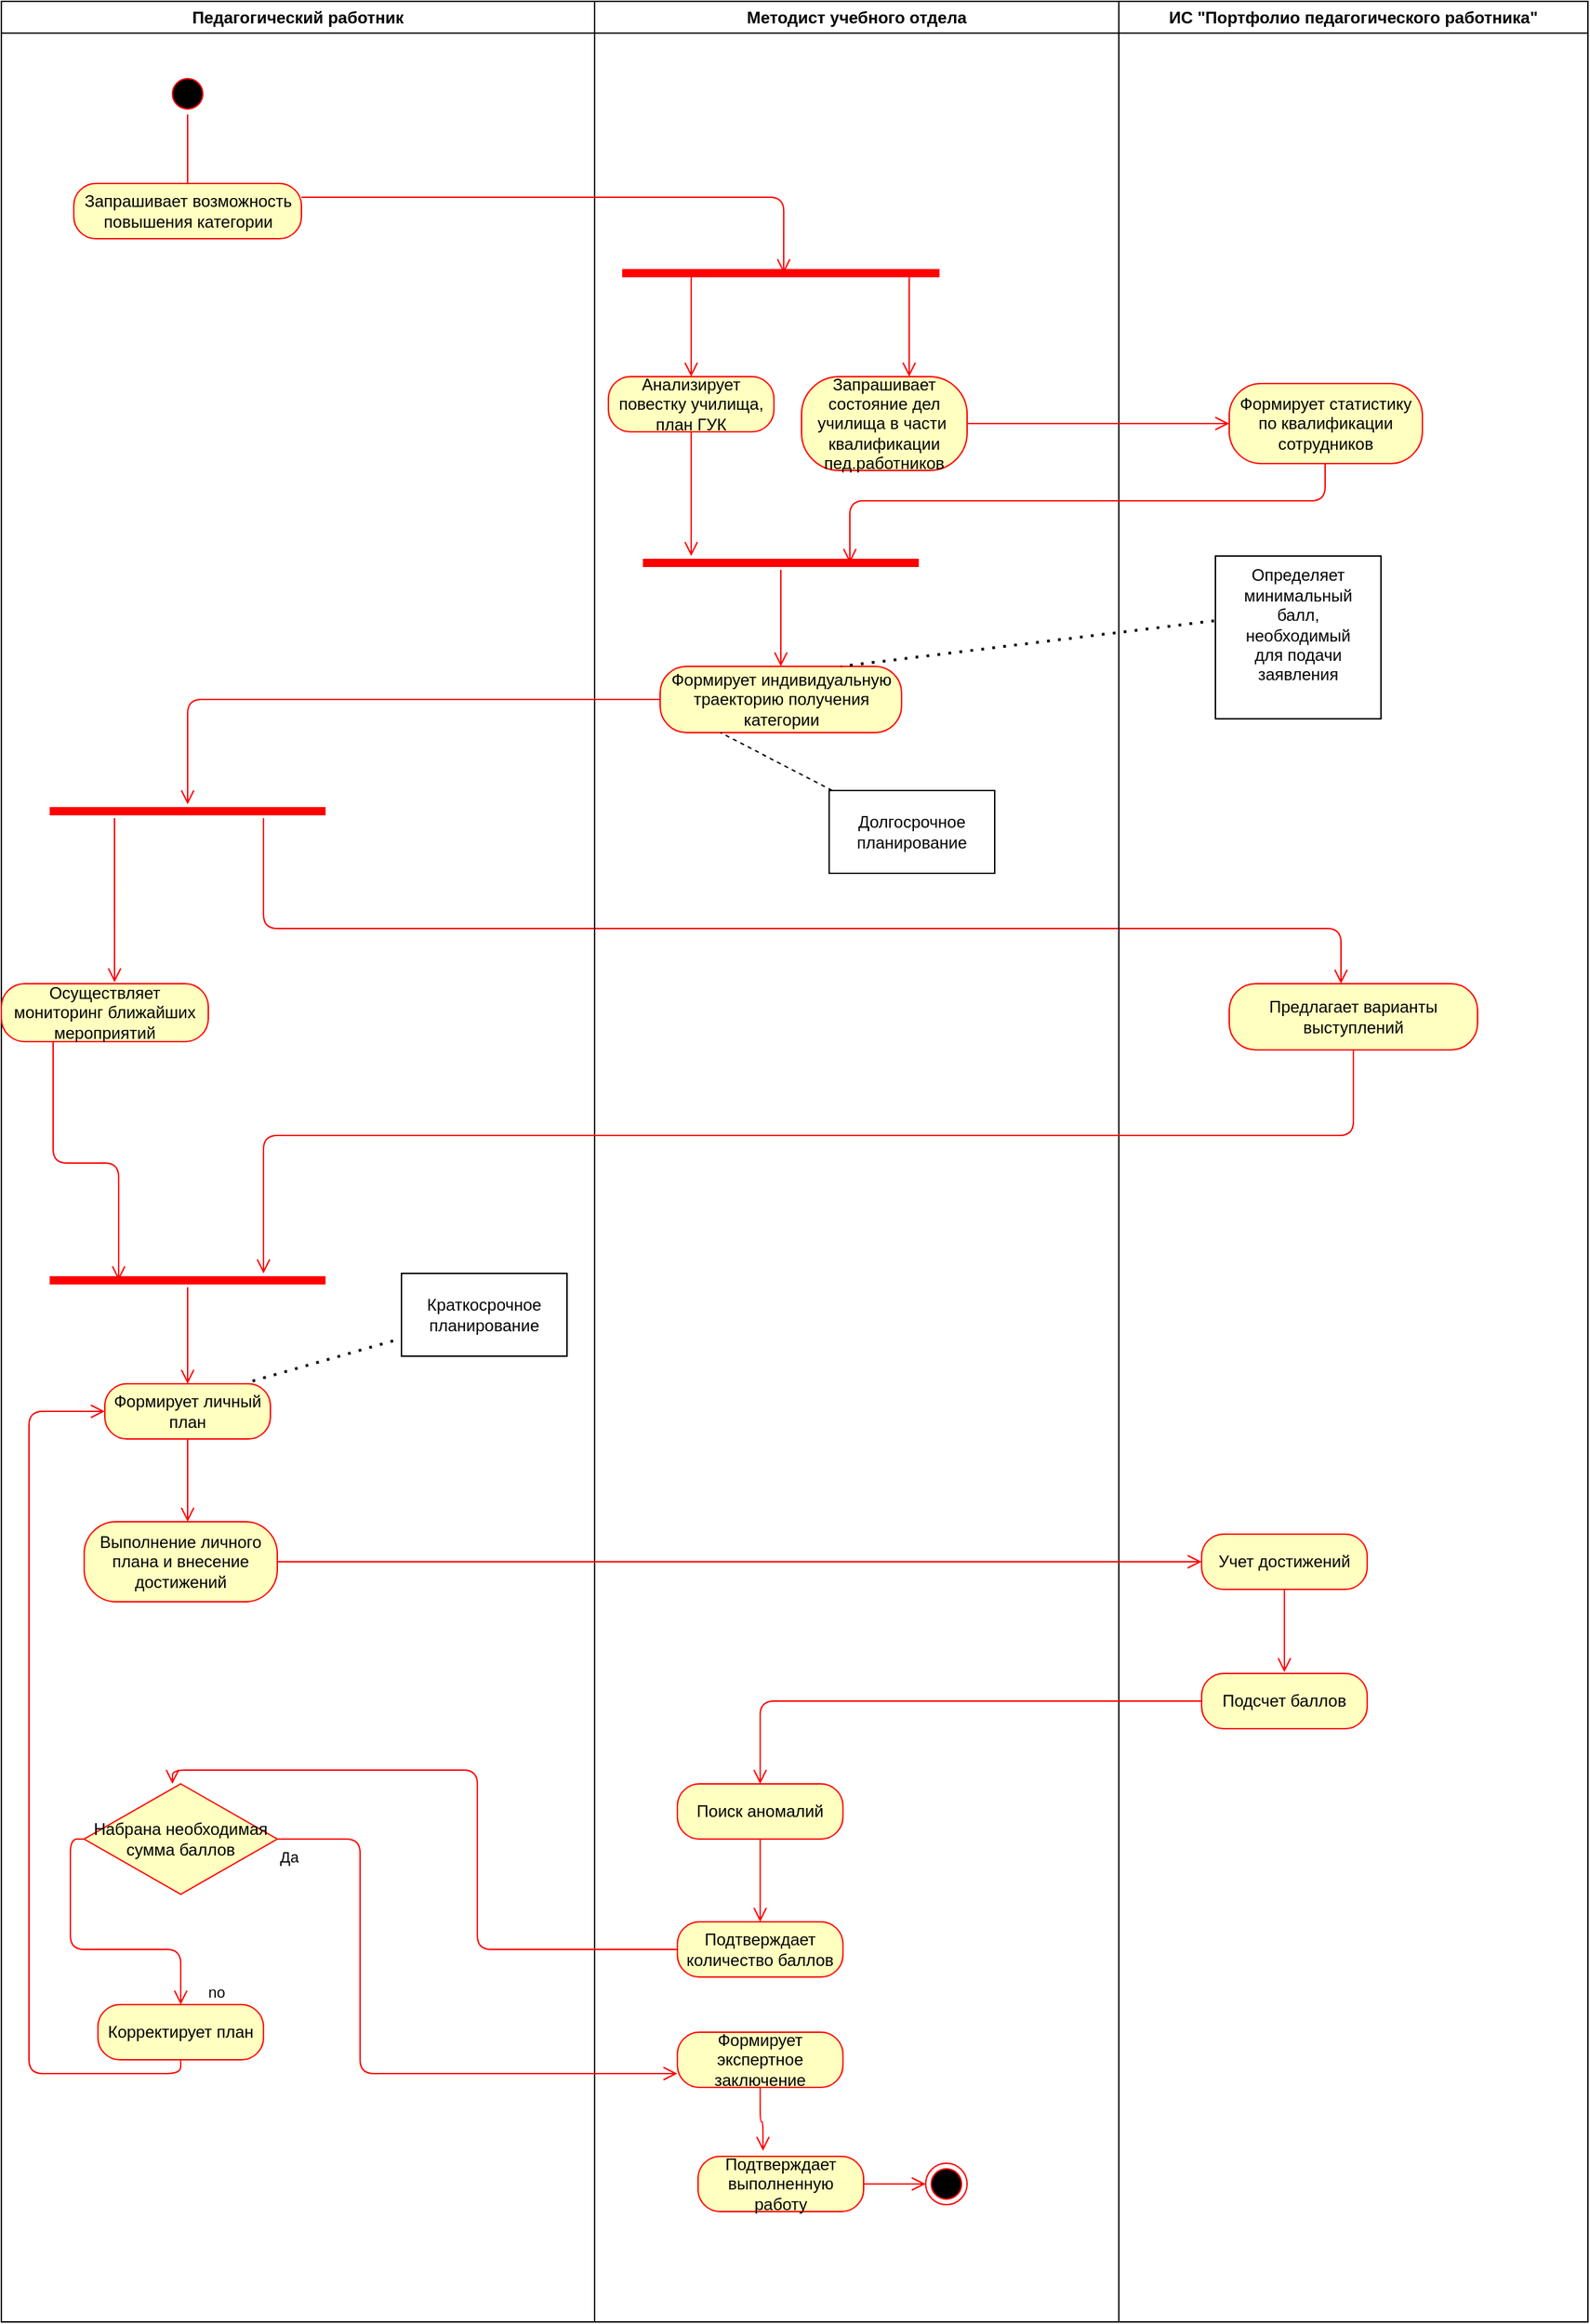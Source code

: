<mxfile version="14.6.6" type="github">
  <diagram name="Page-1" id="e7e014a7-5840-1c2e-5031-d8a46d1fe8dd">
    <mxGraphModel dx="1422" dy="762" grid="1" gridSize="10" guides="1" tooltips="1" connect="1" arrows="1" fold="1" page="1" pageScale="1" pageWidth="1169" pageHeight="826" background="#ffffff" math="0" shadow="0">
      <root>
        <mxCell id="0" />
        <mxCell id="1" parent="0" />
        <mxCell id="2" value="Педагогический работник" style="swimlane;whiteSpace=wrap" parent="1" vertex="1">
          <mxGeometry x="50" y="128" width="430" height="1682" as="geometry" />
        </mxCell>
        <mxCell id="Ka7XM5IuNzu1x7Nwei8n-47" value="" style="ellipse;html=1;shape=startState;fillColor=#000000;strokeColor=#ff0000;" parent="2" vertex="1">
          <mxGeometry x="120" y="52" width="30" height="30" as="geometry" />
        </mxCell>
        <mxCell id="Ka7XM5IuNzu1x7Nwei8n-48" value="" style="edgeStyle=orthogonalEdgeStyle;html=1;verticalAlign=bottom;endArrow=open;endSize=8;strokeColor=#ff0000;" parent="2" source="Ka7XM5IuNzu1x7Nwei8n-47" edge="1">
          <mxGeometry relative="1" as="geometry">
            <mxPoint x="135" y="162" as="targetPoint" />
          </mxGeometry>
        </mxCell>
        <mxCell id="Ka7XM5IuNzu1x7Nwei8n-49" value="Запрашивает возможность повышения категории" style="rounded=1;whiteSpace=wrap;html=1;arcSize=40;fontColor=#000000;fillColor=#ffffc0;strokeColor=#ff0000;" parent="2" vertex="1">
          <mxGeometry x="52.5" y="132" width="165" height="40" as="geometry" />
        </mxCell>
        <mxCell id="Ka7XM5IuNzu1x7Nwei8n-71" value="Осуществляет мониторинг ближайших мероприятий" style="rounded=1;whiteSpace=wrap;html=1;arcSize=40;fontColor=#000000;fillColor=#ffffc0;strokeColor=#ff0000;" parent="2" vertex="1">
          <mxGeometry y="712" width="150" height="42" as="geometry" />
        </mxCell>
        <mxCell id="Ka7XM5IuNzu1x7Nwei8n-73" value="" style="shape=line;html=1;strokeWidth=6;strokeColor=#ff0000;" parent="2" vertex="1">
          <mxGeometry x="35" y="582" width="200" height="10" as="geometry" />
        </mxCell>
        <mxCell id="Ka7XM5IuNzu1x7Nwei8n-74" value="" style="edgeStyle=orthogonalEdgeStyle;html=1;verticalAlign=bottom;endArrow=open;endSize=8;strokeColor=#ff0000;entryX=0.547;entryY=-0.024;entryDx=0;entryDy=0;entryPerimeter=0;" parent="2" source="Ka7XM5IuNzu1x7Nwei8n-73" target="Ka7XM5IuNzu1x7Nwei8n-71" edge="1">
          <mxGeometry relative="1" as="geometry">
            <mxPoint x="80" y="662" as="targetPoint" />
            <Array as="points">
              <mxPoint x="82" y="632" />
              <mxPoint x="82" y="632" />
            </Array>
          </mxGeometry>
        </mxCell>
        <mxCell id="Ka7XM5IuNzu1x7Nwei8n-83" value="" style="shape=line;html=1;strokeWidth=6;strokeColor=#ff0000;" parent="2" vertex="1">
          <mxGeometry x="35" y="922" width="200" height="10" as="geometry" />
        </mxCell>
        <mxCell id="Ka7XM5IuNzu1x7Nwei8n-84" value="" style="edgeStyle=orthogonalEdgeStyle;html=1;verticalAlign=bottom;endArrow=open;endSize=8;strokeColor=#ff0000;" parent="2" source="Ka7XM5IuNzu1x7Nwei8n-83" edge="1">
          <mxGeometry relative="1" as="geometry">
            <mxPoint x="135" y="1002" as="targetPoint" />
          </mxGeometry>
        </mxCell>
        <mxCell id="Ka7XM5IuNzu1x7Nwei8n-90" value="" style="edgeStyle=orthogonalEdgeStyle;html=1;verticalAlign=bottom;endArrow=open;endSize=8;strokeColor=#ff0000;entryX=0.45;entryY=0;entryDx=0;entryDy=0;entryPerimeter=0;" parent="2" target="Ka7XM5IuNzu1x7Nwei8n-85" edge="1">
          <mxGeometry relative="1" as="geometry">
            <mxPoint x="1000" y="692" as="targetPoint" />
            <mxPoint x="190" y="592" as="sourcePoint" />
            <Array as="points">
              <mxPoint x="190" y="672" />
              <mxPoint x="971" y="672" />
            </Array>
          </mxGeometry>
        </mxCell>
        <mxCell id="Ka7XM5IuNzu1x7Nwei8n-86" value="" style="edgeStyle=orthogonalEdgeStyle;html=1;verticalAlign=bottom;endArrow=open;endSize=8;strokeColor=#ff0000;exitX=0.25;exitY=1;exitDx=0;exitDy=0;entryX=0.25;entryY=0.5;entryDx=0;entryDy=0;entryPerimeter=0;" parent="2" source="Ka7XM5IuNzu1x7Nwei8n-71" target="Ka7XM5IuNzu1x7Nwei8n-83" edge="1">
          <mxGeometry relative="1" as="geometry">
            <mxPoint x="1030" y="842" as="targetPoint" />
            <Array as="points">
              <mxPoint x="38" y="842" />
              <mxPoint x="85" y="842" />
            </Array>
          </mxGeometry>
        </mxCell>
        <mxCell id="Ka7XM5IuNzu1x7Nwei8n-94" value="Формирует личный план" style="rounded=1;whiteSpace=wrap;html=1;arcSize=40;fontColor=#000000;fillColor=#ffffc0;strokeColor=#ff0000;" parent="2" vertex="1">
          <mxGeometry x="75" y="1002" width="120" height="40" as="geometry" />
        </mxCell>
        <mxCell id="Ka7XM5IuNzu1x7Nwei8n-95" value="" style="edgeStyle=orthogonalEdgeStyle;html=1;verticalAlign=bottom;endArrow=open;endSize=8;strokeColor=#ff0000;" parent="2" source="Ka7XM5IuNzu1x7Nwei8n-94" edge="1">
          <mxGeometry relative="1" as="geometry">
            <mxPoint x="135" y="1102" as="targetPoint" />
          </mxGeometry>
        </mxCell>
        <mxCell id="Ka7XM5IuNzu1x7Nwei8n-99" value="Выполнение личного плана и внесение достижений" style="rounded=1;whiteSpace=wrap;html=1;arcSize=40;fontColor=#000000;fillColor=#ffffc0;strokeColor=#ff0000;" parent="2" vertex="1">
          <mxGeometry x="60" y="1102" width="140" height="58" as="geometry" />
        </mxCell>
        <mxCell id="Ka7XM5IuNzu1x7Nwei8n-108" value="Набрана необходимая сумма баллов" style="rhombus;whiteSpace=wrap;html=1;fillColor=#ffffc0;strokeColor=#ff0000;" parent="2" vertex="1">
          <mxGeometry x="60" y="1292" width="140" height="80" as="geometry" />
        </mxCell>
        <mxCell id="Ka7XM5IuNzu1x7Nwei8n-118" value="Корректирует план" style="rounded=1;whiteSpace=wrap;html=1;arcSize=40;fontColor=#000000;fillColor=#ffffc0;strokeColor=#ff0000;" parent="2" vertex="1">
          <mxGeometry x="70" y="1452" width="120" height="40" as="geometry" />
        </mxCell>
        <mxCell id="Ka7XM5IuNzu1x7Nwei8n-109" value="no" style="edgeStyle=orthogonalEdgeStyle;html=1;align=left;verticalAlign=bottom;endArrow=open;endSize=8;strokeColor=#ff0000;exitX=0;exitY=0.5;exitDx=0;exitDy=0;" parent="2" source="Ka7XM5IuNzu1x7Nwei8n-108" target="Ka7XM5IuNzu1x7Nwei8n-118" edge="1">
          <mxGeometry x="0.6" y="-20" relative="1" as="geometry">
            <mxPoint x="130" y="1462" as="targetPoint" />
            <mxPoint x="20" y="20" as="offset" />
          </mxGeometry>
        </mxCell>
        <mxCell id="Ka7XM5IuNzu1x7Nwei8n-120" value="" style="edgeStyle=orthogonalEdgeStyle;html=1;verticalAlign=bottom;endArrow=open;endSize=8;strokeColor=#ff0000;exitX=0.5;exitY=1;exitDx=0;exitDy=0;entryX=0;entryY=0.5;entryDx=0;entryDy=0;" parent="2" source="Ka7XM5IuNzu1x7Nwei8n-118" target="Ka7XM5IuNzu1x7Nwei8n-94" edge="1">
          <mxGeometry relative="1" as="geometry">
            <mxPoint x="530" y="1372" as="targetPoint" />
            <mxPoint x="530" y="1312" as="sourcePoint" />
            <Array as="points">
              <mxPoint x="130" y="1502" />
              <mxPoint x="20" y="1502" />
              <mxPoint x="20" y="1022" />
            </Array>
          </mxGeometry>
        </mxCell>
        <mxCell id="Ka7XM5IuNzu1x7Nwei8n-97" value="" style="rounded=0;whiteSpace=wrap;html=1;" parent="2" vertex="1">
          <mxGeometry x="290" y="922" width="120" height="60" as="geometry" />
        </mxCell>
        <mxCell id="Ka7XM5IuNzu1x7Nwei8n-96" value="" style="endArrow=none;dashed=1;html=1;dashPattern=1 3;strokeWidth=2;exitX=0.892;exitY=-0.05;exitDx=0;exitDy=0;exitPerimeter=0;" parent="2" source="Ka7XM5IuNzu1x7Nwei8n-94" target="Ka7XM5IuNzu1x7Nwei8n-97" edge="1">
          <mxGeometry width="50" height="50" relative="1" as="geometry">
            <mxPoint x="510" y="862" as="sourcePoint" />
            <mxPoint x="280" y="962" as="targetPoint" />
          </mxGeometry>
        </mxCell>
        <mxCell id="Ka7XM5IuNzu1x7Nwei8n-98" value="Краткосрочное планирование" style="text;html=1;strokeColor=none;fillColor=none;align=center;verticalAlign=middle;whiteSpace=wrap;rounded=0;" parent="2" vertex="1">
          <mxGeometry x="330" y="942" width="40" height="20" as="geometry" />
        </mxCell>
        <mxCell id="4" value="Методист учебного отдела" style="swimlane;whiteSpace=wrap" parent="1" vertex="1">
          <mxGeometry x="480" y="128" width="380" height="1682" as="geometry" />
        </mxCell>
        <mxCell id="Ka7XM5IuNzu1x7Nwei8n-51" value="&lt;div&gt;Запрашивает&lt;/div&gt;&lt;div&gt;состояние дел училища в части&amp;nbsp; квалификации пед.работников&lt;br&gt;&lt;/div&gt;" style="rounded=1;whiteSpace=wrap;html=1;arcSize=40;fontColor=#000000;fillColor=#ffffc0;strokeColor=#ff0000;" parent="4" vertex="1">
          <mxGeometry x="150" y="272" width="120" height="68" as="geometry" />
        </mxCell>
        <mxCell id="Ka7XM5IuNzu1x7Nwei8n-55" value="" style="shape=line;html=1;strokeWidth=6;strokeColor=#ff0000;" parent="4" vertex="1">
          <mxGeometry x="20" y="192" width="230" height="10" as="geometry" />
        </mxCell>
        <mxCell id="Ka7XM5IuNzu1x7Nwei8n-56" value="" style="edgeStyle=orthogonalEdgeStyle;html=1;verticalAlign=bottom;endArrow=open;endSize=8;strokeColor=#ff0000;exitX=0.222;exitY=0.3;exitDx=0;exitDy=0;exitPerimeter=0;entryX=0.5;entryY=0;entryDx=0;entryDy=0;" parent="4" source="Ka7XM5IuNzu1x7Nwei8n-55" edge="1" target="Ka7XM5IuNzu1x7Nwei8n-59">
          <mxGeometry relative="1" as="geometry">
            <mxPoint x="197" y="272" as="targetPoint" />
            <Array as="points">
              <mxPoint x="71" y="197" />
              <mxPoint x="70" y="197" />
            </Array>
          </mxGeometry>
        </mxCell>
        <mxCell id="Ka7XM5IuNzu1x7Nwei8n-59" value="Анализирует повестку училища, план ГУК" style="rounded=1;whiteSpace=wrap;html=1;arcSize=40;fontColor=#000000;fillColor=#ffffc0;strokeColor=#ff0000;" parent="4" vertex="1">
          <mxGeometry x="10" y="272" width="120" height="40" as="geometry" />
        </mxCell>
        <mxCell id="Ka7XM5IuNzu1x7Nwei8n-60" value="" style="edgeStyle=orthogonalEdgeStyle;html=1;verticalAlign=bottom;endArrow=open;endSize=8;strokeColor=#ff0000;" parent="4" source="Ka7XM5IuNzu1x7Nwei8n-59" edge="1">
          <mxGeometry relative="1" as="geometry">
            <mxPoint x="70" y="402" as="targetPoint" />
            <Array as="points">
              <mxPoint x="70" y="372" />
            </Array>
          </mxGeometry>
        </mxCell>
        <mxCell id="Ka7XM5IuNzu1x7Nwei8n-65" value="" style="shape=line;html=1;strokeWidth=6;strokeColor=#ff0000;" parent="4" vertex="1">
          <mxGeometry x="35" y="402" width="200" height="10" as="geometry" />
        </mxCell>
        <mxCell id="Ka7XM5IuNzu1x7Nwei8n-66" value="" style="edgeStyle=orthogonalEdgeStyle;html=1;verticalAlign=bottom;endArrow=open;endSize=8;strokeColor=#ff0000;" parent="4" source="Ka7XM5IuNzu1x7Nwei8n-65" edge="1">
          <mxGeometry relative="1" as="geometry">
            <mxPoint x="135" y="482" as="targetPoint" />
          </mxGeometry>
        </mxCell>
        <mxCell id="Ka7XM5IuNzu1x7Nwei8n-69" value="Формирует индивидуальную траекторию получения категории" style="rounded=1;whiteSpace=wrap;html=1;arcSize=40;fontColor=#000000;fillColor=#ffffc0;strokeColor=#ff0000;" parent="4" vertex="1">
          <mxGeometry x="47.5" y="482" width="175" height="48" as="geometry" />
        </mxCell>
        <mxCell id="Ka7XM5IuNzu1x7Nwei8n-112" value="Поиск аномалий" style="rounded=1;whiteSpace=wrap;html=1;arcSize=40;fontColor=#000000;fillColor=#ffffc0;strokeColor=#ff0000;" parent="4" vertex="1">
          <mxGeometry x="60" y="1292" width="120" height="40" as="geometry" />
        </mxCell>
        <mxCell id="Ka7XM5IuNzu1x7Nwei8n-116" value="Подтверждает количество баллов" style="rounded=1;whiteSpace=wrap;html=1;arcSize=40;fontColor=#000000;fillColor=#ffffc0;strokeColor=#ff0000;" parent="4" vertex="1">
          <mxGeometry x="60" y="1392" width="120" height="40" as="geometry" />
        </mxCell>
        <mxCell id="Ka7XM5IuNzu1x7Nwei8n-115" value="" style="edgeStyle=orthogonalEdgeStyle;html=1;verticalAlign=bottom;endArrow=open;endSize=8;strokeColor=#ff0000;entryX=0.5;entryY=0;entryDx=0;entryDy=0;exitX=0.5;exitY=1;exitDx=0;exitDy=0;" parent="4" source="Ka7XM5IuNzu1x7Nwei8n-112" target="Ka7XM5IuNzu1x7Nwei8n-116" edge="1">
          <mxGeometry relative="1" as="geometry">
            <mxPoint x="410" y="1392" as="targetPoint" />
            <Array as="points">
              <mxPoint x="120" y="1362" />
              <mxPoint x="120" y="1362" />
            </Array>
          </mxGeometry>
        </mxCell>
        <mxCell id="Ka7XM5IuNzu1x7Nwei8n-111" value="Формирует экспертное заключение" style="rounded=1;whiteSpace=wrap;html=1;arcSize=40;fontColor=#000000;fillColor=#ffffc0;strokeColor=#ff0000;" parent="4" vertex="1">
          <mxGeometry x="60" y="1472" width="120" height="40" as="geometry" />
        </mxCell>
        <mxCell id="Ka7XM5IuNzu1x7Nwei8n-121" value="Подтверждает выполненную работу" style="rounded=1;whiteSpace=wrap;html=1;arcSize=40;fontColor=#000000;fillColor=#ffffc0;strokeColor=#ff0000;" parent="4" vertex="1">
          <mxGeometry x="75" y="1562" width="120" height="40" as="geometry" />
        </mxCell>
        <mxCell id="Ka7XM5IuNzu1x7Nwei8n-124" value="" style="edgeStyle=orthogonalEdgeStyle;html=1;verticalAlign=bottom;endArrow=open;endSize=8;strokeColor=#ff0000;exitX=0.5;exitY=1;exitDx=0;exitDy=0;entryX=0.392;entryY=-0.1;entryDx=0;entryDy=0;entryPerimeter=0;" parent="4" source="Ka7XM5IuNzu1x7Nwei8n-111" target="Ka7XM5IuNzu1x7Nwei8n-121" edge="1">
          <mxGeometry relative="1" as="geometry">
            <mxPoint x="-60" y="1552" as="targetPoint" />
            <mxPoint x="-60" y="1492" as="sourcePoint" />
          </mxGeometry>
        </mxCell>
        <mxCell id="Ka7XM5IuNzu1x7Nwei8n-125" value="" style="ellipse;html=1;shape=endState;fillColor=#000000;strokeColor=#ff0000;" parent="4" vertex="1">
          <mxGeometry x="240" y="1567" width="30" height="30" as="geometry" />
        </mxCell>
        <mxCell id="Ka7XM5IuNzu1x7Nwei8n-126" value="" style="edgeStyle=orthogonalEdgeStyle;html=1;verticalAlign=bottom;endArrow=open;endSize=8;strokeColor=#ff0000;" parent="4" source="Ka7XM5IuNzu1x7Nwei8n-121" target="Ka7XM5IuNzu1x7Nwei8n-125" edge="1">
          <mxGeometry relative="1" as="geometry">
            <mxPoint x="780" y="1740" as="targetPoint" />
            <mxPoint x="780" y="1680" as="sourcePoint" />
          </mxGeometry>
        </mxCell>
        <mxCell id="Ka7XM5IuNzu1x7Nwei8n-81" value="" style="rounded=0;whiteSpace=wrap;html=1;" parent="4" vertex="1">
          <mxGeometry x="170" y="572" width="120" height="60" as="geometry" />
        </mxCell>
        <mxCell id="Ka7XM5IuNzu1x7Nwei8n-82" value="Долгосрочное планирование" style="text;html=1;strokeColor=none;fillColor=none;align=center;verticalAlign=middle;whiteSpace=wrap;rounded=0;" parent="4" vertex="1">
          <mxGeometry x="210" y="592" width="40" height="20" as="geometry" />
        </mxCell>
        <mxCell id="Ka7XM5IuNzu1x7Nwei8n-80" value="" style="endArrow=none;dashed=1;html=1;entryX=0.25;entryY=1;entryDx=0;entryDy=0;" parent="4" target="Ka7XM5IuNzu1x7Nwei8n-69" edge="1" source="Ka7XM5IuNzu1x7Nwei8n-81">
          <mxGeometry width="50" height="50" relative="1" as="geometry">
            <mxPoint x="-40" y="422" as="sourcePoint" />
            <mxPoint x="-30" y="592" as="targetPoint" />
          </mxGeometry>
        </mxCell>
        <mxCell id="Ka7XM5IuNzu1x7Nwei8n-41" value="ИС &quot;Портфолио педагогического работника&quot;" style="swimlane;whiteSpace=wrap" parent="1" vertex="1">
          <mxGeometry x="860" y="128" width="340" height="1682" as="geometry" />
        </mxCell>
        <mxCell id="Ka7XM5IuNzu1x7Nwei8n-53" value="Формирует статистику по квалификации сотрудников" style="rounded=1;whiteSpace=wrap;html=1;arcSize=40;fontColor=#000000;fillColor=#ffffc0;strokeColor=#ff0000;" parent="Ka7XM5IuNzu1x7Nwei8n-41" vertex="1">
          <mxGeometry x="80" y="277" width="140" height="58" as="geometry" />
        </mxCell>
        <mxCell id="Ka7XM5IuNzu1x7Nwei8n-68" value="" style="edgeStyle=orthogonalEdgeStyle;html=1;verticalAlign=bottom;endArrow=open;endSize=8;strokeColor=#ff0000;entryX=0.75;entryY=0.5;entryDx=0;entryDy=0;entryPerimeter=0;" parent="Ka7XM5IuNzu1x7Nwei8n-41" target="Ka7XM5IuNzu1x7Nwei8n-65" edge="1">
          <mxGeometry relative="1" as="geometry">
            <mxPoint x="149.5" y="395" as="targetPoint" />
            <mxPoint x="149.5" y="335" as="sourcePoint" />
            <Array as="points">
              <mxPoint x="150" y="362" />
              <mxPoint x="-195" y="362" />
            </Array>
          </mxGeometry>
        </mxCell>
        <mxCell id="Ka7XM5IuNzu1x7Nwei8n-85" value="Предлагает варианты выступлений" style="rounded=1;whiteSpace=wrap;html=1;arcSize=40;fontColor=#000000;fillColor=#ffffc0;strokeColor=#ff0000;" parent="Ka7XM5IuNzu1x7Nwei8n-41" vertex="1">
          <mxGeometry x="80" y="712" width="180" height="48" as="geometry" />
        </mxCell>
        <mxCell id="Ka7XM5IuNzu1x7Nwei8n-103" value="Определяет минимальный балл, необходимый для подачи заявления" style="text;html=1;strokeColor=none;fillColor=none;align=center;verticalAlign=middle;whiteSpace=wrap;rounded=0;" parent="Ka7XM5IuNzu1x7Nwei8n-41" vertex="1">
          <mxGeometry x="110" y="442" width="40" height="20" as="geometry" />
        </mxCell>
        <mxCell id="Ka7XM5IuNzu1x7Nwei8n-104" value="Учет достижений" style="rounded=1;whiteSpace=wrap;html=1;arcSize=40;fontColor=#000000;fillColor=#ffffc0;strokeColor=#ff0000;" parent="Ka7XM5IuNzu1x7Nwei8n-41" vertex="1">
          <mxGeometry x="60" y="1111" width="120" height="40" as="geometry" />
        </mxCell>
        <mxCell id="Ka7XM5IuNzu1x7Nwei8n-105" value="" style="edgeStyle=orthogonalEdgeStyle;html=1;verticalAlign=bottom;endArrow=open;endSize=8;strokeColor=#ff0000;" parent="Ka7XM5IuNzu1x7Nwei8n-41" source="Ka7XM5IuNzu1x7Nwei8n-104" edge="1">
          <mxGeometry relative="1" as="geometry">
            <mxPoint x="120" y="1211" as="targetPoint" />
          </mxGeometry>
        </mxCell>
        <mxCell id="Ka7XM5IuNzu1x7Nwei8n-106" value="Подсчет баллов" style="rounded=1;whiteSpace=wrap;html=1;arcSize=40;fontColor=#000000;fillColor=#ffffc0;strokeColor=#ff0000;" parent="Ka7XM5IuNzu1x7Nwei8n-41" vertex="1">
          <mxGeometry x="60" y="1212" width="120" height="40" as="geometry" />
        </mxCell>
        <mxCell id="Ka7XM5IuNzu1x7Nwei8n-102" value="" style="rounded=0;whiteSpace=wrap;html=1;fillColor=none;" parent="Ka7XM5IuNzu1x7Nwei8n-41" vertex="1">
          <mxGeometry x="70" y="402" width="120" height="118" as="geometry" />
        </mxCell>
        <mxCell id="Ka7XM5IuNzu1x7Nwei8n-50" value="" style="edgeStyle=orthogonalEdgeStyle;html=1;verticalAlign=bottom;endArrow=open;endSize=8;strokeColor=#ff0000;entryX=0.509;entryY=0.5;entryDx=0;entryDy=0;entryPerimeter=0;" parent="1" source="Ka7XM5IuNzu1x7Nwei8n-49" target="Ka7XM5IuNzu1x7Nwei8n-55" edge="1">
          <mxGeometry relative="1" as="geometry">
            <mxPoint x="680" y="325" as="targetPoint" />
            <Array as="points">
              <mxPoint x="617" y="270" />
            </Array>
          </mxGeometry>
        </mxCell>
        <mxCell id="Ka7XM5IuNzu1x7Nwei8n-52" value="" style="edgeStyle=orthogonalEdgeStyle;html=1;verticalAlign=bottom;endArrow=open;endSize=8;strokeColor=#ff0000;entryX=0;entryY=0.5;entryDx=0;entryDy=0;" parent="1" source="Ka7XM5IuNzu1x7Nwei8n-51" target="Ka7XM5IuNzu1x7Nwei8n-53" edge="1">
          <mxGeometry relative="1" as="geometry">
            <mxPoint x="780" y="390" as="targetPoint" />
          </mxGeometry>
        </mxCell>
        <mxCell id="Ka7XM5IuNzu1x7Nwei8n-58" value="" style="edgeStyle=orthogonalEdgeStyle;html=1;verticalAlign=bottom;endArrow=open;endSize=8;strokeColor=#ff0000;exitX=0.913;exitY=0.7;exitDx=0;exitDy=0;exitPerimeter=0;" parent="1" source="Ka7XM5IuNzu1x7Nwei8n-55" edge="1">
          <mxGeometry relative="1" as="geometry">
            <mxPoint x="708" y="400" as="targetPoint" />
            <Array as="points">
              <mxPoint x="710" y="325" />
              <mxPoint x="708" y="325" />
            </Array>
          </mxGeometry>
        </mxCell>
        <mxCell id="Ka7XM5IuNzu1x7Nwei8n-70" value="" style="edgeStyle=orthogonalEdgeStyle;html=1;verticalAlign=bottom;endArrow=open;endSize=8;strokeColor=#ff0000;" parent="1" source="Ka7XM5IuNzu1x7Nwei8n-69" target="Ka7XM5IuNzu1x7Nwei8n-73" edge="1">
          <mxGeometry relative="1" as="geometry">
            <mxPoint x="490" y="634" as="targetPoint" />
          </mxGeometry>
        </mxCell>
        <mxCell id="Ka7XM5IuNzu1x7Nwei8n-79" value="" style="edgeStyle=orthogonalEdgeStyle;html=1;verticalAlign=bottom;endArrow=open;endSize=8;strokeColor=#ff0000;exitX=0.5;exitY=1;exitDx=0;exitDy=0;" parent="1" source="Ka7XM5IuNzu1x7Nwei8n-85" target="Ka7XM5IuNzu1x7Nwei8n-83" edge="1">
          <mxGeometry relative="1" as="geometry">
            <mxPoint x="490" y="1065" as="targetPoint" />
            <mxPoint x="1070" y="970" as="sourcePoint" />
            <Array as="points">
              <mxPoint x="1030" y="950" />
              <mxPoint x="240" y="950" />
            </Array>
          </mxGeometry>
        </mxCell>
        <mxCell id="Ka7XM5IuNzu1x7Nwei8n-101" value="" style="endArrow=none;dashed=1;html=1;dashPattern=1 3;strokeWidth=2;entryX=0.75;entryY=0;entryDx=0;entryDy=0;exitX=-0.008;exitY=0.398;exitDx=0;exitDy=0;exitPerimeter=0;" parent="1" target="Ka7XM5IuNzu1x7Nwei8n-69" edge="1" source="Ka7XM5IuNzu1x7Nwei8n-102">
          <mxGeometry width="50" height="50" relative="1" as="geometry">
            <mxPoint x="960" y="580" as="sourcePoint" />
            <mxPoint x="610" y="700" as="targetPoint" />
          </mxGeometry>
        </mxCell>
        <mxCell id="Ka7XM5IuNzu1x7Nwei8n-100" value="" style="edgeStyle=orthogonalEdgeStyle;html=1;verticalAlign=bottom;endArrow=open;endSize=8;strokeColor=#ff0000;entryX=0;entryY=0.5;entryDx=0;entryDy=0;" parent="1" source="Ka7XM5IuNzu1x7Nwei8n-99" target="Ka7XM5IuNzu1x7Nwei8n-104" edge="1">
          <mxGeometry relative="1" as="geometry">
            <mxPoint x="180" y="1330" as="targetPoint" />
          </mxGeometry>
        </mxCell>
        <mxCell id="Ka7XM5IuNzu1x7Nwei8n-107" value="" style="edgeStyle=orthogonalEdgeStyle;html=1;verticalAlign=bottom;endArrow=open;endSize=8;strokeColor=#ff0000;entryX=0.5;entryY=0;entryDx=0;entryDy=0;" parent="1" source="Ka7XM5IuNzu1x7Nwei8n-106" target="Ka7XM5IuNzu1x7Nwei8n-112" edge="1">
          <mxGeometry relative="1" as="geometry">
            <mxPoint x="1040" y="1440" as="targetPoint" />
          </mxGeometry>
        </mxCell>
        <mxCell id="Ka7XM5IuNzu1x7Nwei8n-117" value="" style="edgeStyle=orthogonalEdgeStyle;html=1;verticalAlign=bottom;endArrow=open;endSize=8;strokeColor=#ff0000;entryX=0.457;entryY=0;entryDx=0;entryDy=0;entryPerimeter=0;" parent="1" source="Ka7XM5IuNzu1x7Nwei8n-116" target="Ka7XM5IuNzu1x7Nwei8n-108" edge="1">
          <mxGeometry relative="1" as="geometry">
            <mxPoint x="500" y="1620" as="targetPoint" />
          </mxGeometry>
        </mxCell>
        <mxCell id="Ka7XM5IuNzu1x7Nwei8n-110" value="Да" style="edgeStyle=orthogonalEdgeStyle;html=1;align=left;verticalAlign=top;endArrow=open;endSize=8;strokeColor=#ff0000;exitX=1;exitY=0.5;exitDx=0;exitDy=0;" parent="1" source="Ka7XM5IuNzu1x7Nwei8n-108" target="Ka7XM5IuNzu1x7Nwei8n-111" edge="1">
          <mxGeometry x="-1" relative="1" as="geometry">
            <mxPoint x="170" y="1500" as="targetPoint" />
            <Array as="points">
              <mxPoint x="310" y="1460" />
              <mxPoint x="310" y="1630" />
            </Array>
          </mxGeometry>
        </mxCell>
      </root>
    </mxGraphModel>
  </diagram>
</mxfile>
